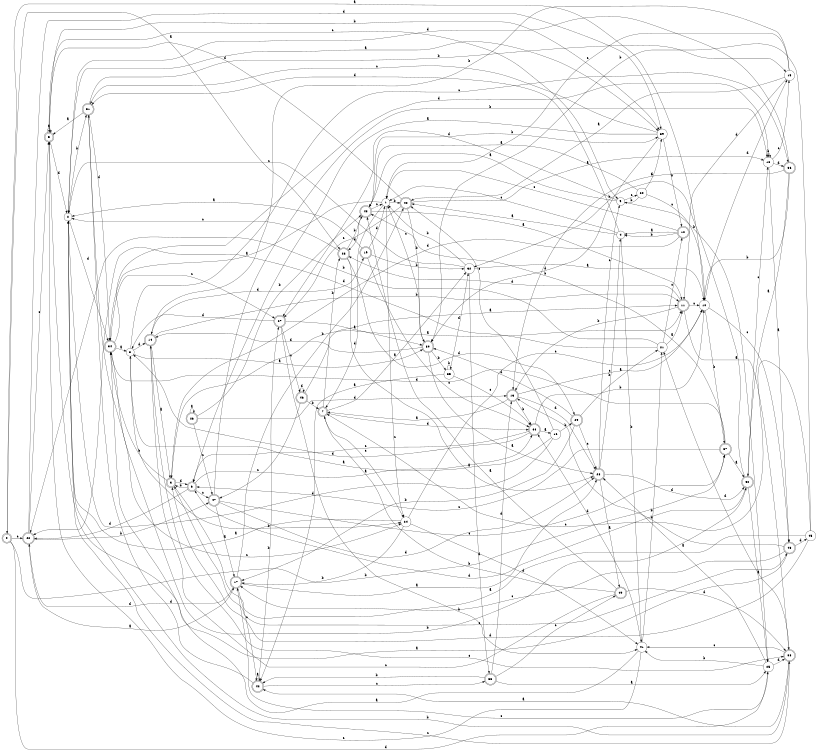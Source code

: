 digraph n41_1 {
__start0 [label="" shape="none"];

rankdir=LR;
size="8,5";

s0 [style="rounded,filled", color="black", fillcolor="white" shape="doublecircle", label="0"];
s1 [style="filled", color="black", fillcolor="white" shape="circle", label="1"];
s2 [style="filled", color="black", fillcolor="white" shape="circle", label="2"];
s3 [style="rounded,filled", color="black", fillcolor="white" shape="doublecircle", label="3"];
s4 [style="filled", color="black", fillcolor="white" shape="circle", label="4"];
s5 [style="rounded,filled", color="black", fillcolor="white" shape="doublecircle", label="5"];
s6 [style="rounded,filled", color="black", fillcolor="white" shape="doublecircle", label="6"];
s7 [style="rounded,filled", color="black", fillcolor="white" shape="doublecircle", label="7"];
s8 [style="filled", color="black", fillcolor="white" shape="circle", label="8"];
s9 [style="filled", color="black", fillcolor="white" shape="circle", label="9"];
s10 [style="filled", color="black", fillcolor="white" shape="circle", label="10"];
s11 [style="rounded,filled", color="black", fillcolor="white" shape="doublecircle", label="11"];
s12 [style="rounded,filled", color="black", fillcolor="white" shape="doublecircle", label="12"];
s13 [style="rounded,filled", color="black", fillcolor="white" shape="doublecircle", label="13"];
s14 [style="rounded,filled", color="black", fillcolor="white" shape="doublecircle", label="14"];
s15 [style="filled", color="black", fillcolor="white" shape="circle", label="15"];
s16 [style="filled", color="black", fillcolor="white" shape="circle", label="16"];
s17 [style="rounded,filled", color="black", fillcolor="white" shape="doublecircle", label="17"];
s18 [style="filled", color="black", fillcolor="white" shape="circle", label="18"];
s19 [style="rounded,filled", color="black", fillcolor="white" shape="doublecircle", label="19"];
s20 [style="filled", color="black", fillcolor="white" shape="circle", label="20"];
s21 [style="filled", color="black", fillcolor="white" shape="circle", label="21"];
s22 [style="rounded,filled", color="black", fillcolor="white" shape="doublecircle", label="22"];
s23 [style="rounded,filled", color="black", fillcolor="white" shape="doublecircle", label="23"];
s24 [style="filled", color="black", fillcolor="white" shape="circle", label="24"];
s25 [style="filled", color="black", fillcolor="white" shape="circle", label="25"];
s26 [style="rounded,filled", color="black", fillcolor="white" shape="doublecircle", label="26"];
s27 [style="rounded,filled", color="black", fillcolor="white" shape="doublecircle", label="27"];
s28 [style="rounded,filled", color="black", fillcolor="white" shape="doublecircle", label="28"];
s29 [style="rounded,filled", color="black", fillcolor="white" shape="doublecircle", label="29"];
s30 [style="rounded,filled", color="black", fillcolor="white" shape="doublecircle", label="30"];
s31 [style="rounded,filled", color="black", fillcolor="white" shape="doublecircle", label="31"];
s32 [style="filled", color="black", fillcolor="white" shape="circle", label="32"];
s33 [style="rounded,filled", color="black", fillcolor="white" shape="doublecircle", label="33"];
s34 [style="rounded,filled", color="black", fillcolor="white" shape="doublecircle", label="34"];
s35 [style="filled", color="black", fillcolor="white" shape="circle", label="35"];
s36 [style="rounded,filled", color="black", fillcolor="white" shape="doublecircle", label="36"];
s37 [style="rounded,filled", color="black", fillcolor="white" shape="doublecircle", label="37"];
s38 [style="rounded,filled", color="black", fillcolor="white" shape="doublecircle", label="38"];
s39 [style="filled", color="black", fillcolor="white" shape="circle", label="39"];
s40 [style="rounded,filled", color="black", fillcolor="white" shape="doublecircle", label="40"];
s41 [style="filled", color="black", fillcolor="white" shape="circle", label="41"];
s42 [style="rounded,filled", color="black", fillcolor="white" shape="doublecircle", label="42"];
s43 [style="rounded,filled", color="black", fillcolor="white" shape="doublecircle", label="43"];
s44 [style="rounded,filled", color="black", fillcolor="white" shape="doublecircle", label="44"];
s45 [style="filled", color="black", fillcolor="white" shape="circle", label="45"];
s46 [style="rounded,filled", color="black", fillcolor="white" shape="doublecircle", label="46"];
s47 [style="rounded,filled", color="black", fillcolor="white" shape="doublecircle", label="47"];
s48 [style="rounded,filled", color="black", fillcolor="white" shape="doublecircle", label="48"];
s49 [style="rounded,filled", color="black", fillcolor="white" shape="doublecircle", label="49"];
s50 [style="rounded,filled", color="black", fillcolor="white" shape="doublecircle", label="50"];
s0 -> s23 [label="a"];
s0 -> s37 [label="b"];
s0 -> s22 [label="c"];
s0 -> s25 [label="d"];
s1 -> s34 [label="a"];
s1 -> s40 [label="b"];
s1 -> s24 [label="c"];
s1 -> s7 [label="d"];
s2 -> s39 [label="a"];
s2 -> s31 [label="b"];
s2 -> s38 [label="c"];
s2 -> s34 [label="d"];
s3 -> s11 [label="a"];
s3 -> s34 [label="b"];
s3 -> s48 [label="c"];
s3 -> s6 [label="d"];
s4 -> s40 [label="a"];
s4 -> s41 [label="b"];
s4 -> s1 [label="c"];
s4 -> s31 [label="d"];
s5 -> s5 [label="a"];
s5 -> s39 [label="b"];
s5 -> s9 [label="c"];
s5 -> s2 [label="d"];
s6 -> s44 [label="a"];
s6 -> s3 [label="b"];
s6 -> s47 [label="c"];
s6 -> s22 [label="d"];
s7 -> s32 [label="a"];
s7 -> s23 [label="b"];
s7 -> s24 [label="c"];
s7 -> s44 [label="d"];
s8 -> s30 [label="a"];
s8 -> s24 [label="b"];
s8 -> s36 [label="c"];
s8 -> s14 [label="d"];
s9 -> s43 [label="a"];
s9 -> s25 [label="b"];
s9 -> s20 [label="c"];
s9 -> s27 [label="d"];
s10 -> s0 [label="a"];
s10 -> s37 [label="b"];
s10 -> s48 [label="c"];
s10 -> s15 [label="d"];
s11 -> s38 [label="a"];
s11 -> s13 [label="b"];
s11 -> s10 [label="c"];
s11 -> s23 [label="d"];
s12 -> s4 [label="a"];
s12 -> s4 [label="b"];
s12 -> s1 [label="c"];
s12 -> s3 [label="d"];
s13 -> s7 [label="a"];
s13 -> s44 [label="b"];
s13 -> s10 [label="c"];
s13 -> s28 [label="d"];
s14 -> s3 [label="a"];
s14 -> s11 [label="b"];
s14 -> s38 [label="c"];
s14 -> s19 [label="d"];
s15 -> s40 [label="a"];
s15 -> s14 [label="b"];
s15 -> s1 [label="c"];
s15 -> s11 [label="d"];
s16 -> s8 [label="a"];
s16 -> s29 [label="b"];
s16 -> s40 [label="c"];
s16 -> s2 [label="d"];
s17 -> s28 [label="a"];
s17 -> s40 [label="b"];
s17 -> s42 [label="c"];
s17 -> s22 [label="d"];
s18 -> s48 [label="a"];
s18 -> s18 [label="b"];
s18 -> s15 [label="c"];
s18 -> s36 [label="d"];
s19 -> s2 [label="a"];
s19 -> s32 [label="b"];
s19 -> s44 [label="c"];
s19 -> s1 [label="d"];
s20 -> s43 [label="a"];
s20 -> s9 [label="b"];
s20 -> s10 [label="c"];
s20 -> s39 [label="d"];
s21 -> s11 [label="a"];
s21 -> s22 [label="b"];
s21 -> s12 [label="c"];
s21 -> s22 [label="d"];
s22 -> s17 [label="a"];
s22 -> s47 [label="b"];
s22 -> s5 [label="c"];
s22 -> s39 [label="d"];
s23 -> s28 [label="a"];
s23 -> s43 [label="b"];
s23 -> s2 [label="c"];
s23 -> s29 [label="d"];
s24 -> s2 [label="a"];
s24 -> s17 [label="b"];
s24 -> s10 [label="c"];
s24 -> s41 [label="d"];
s25 -> s28 [label="a"];
s25 -> s41 [label="b"];
s25 -> s17 [label="c"];
s25 -> s38 [label="d"];
s26 -> s26 [label="a"];
s26 -> s43 [label="b"];
s26 -> s47 [label="c"];
s26 -> s13 [label="d"];
s27 -> s30 [label="a"];
s27 -> s41 [label="b"];
s27 -> s46 [label="c"];
s27 -> s8 [label="d"];
s28 -> s49 [label="a"];
s28 -> s4 [label="b"];
s28 -> s9 [label="c"];
s28 -> s50 [label="d"];
s29 -> s21 [label="a"];
s29 -> s17 [label="b"];
s29 -> s28 [label="c"];
s29 -> s30 [label="d"];
s30 -> s28 [label="a"];
s30 -> s35 [label="b"];
s30 -> s1 [label="c"];
s30 -> s14 [label="d"];
s31 -> s5 [label="a"];
s31 -> s15 [label="b"];
s31 -> s24 [label="c"];
s31 -> s34 [label="d"];
s32 -> s10 [label="a"];
s32 -> s1 [label="b"];
s32 -> s2 [label="c"];
s32 -> s33 [label="d"];
s33 -> s25 [label="a"];
s33 -> s42 [label="b"];
s33 -> s49 [label="c"];
s33 -> s13 [label="d"];
s34 -> s8 [label="a"];
s34 -> s50 [label="b"];
s34 -> s27 [label="c"];
s34 -> s18 [label="d"];
s35 -> s42 [label="a"];
s35 -> s35 [label="b"];
s35 -> s44 [label="c"];
s35 -> s32 [label="d"];
s36 -> s50 [label="a"];
s36 -> s10 [label="b"];
s36 -> s13 [label="c"];
s36 -> s2 [label="d"];
s37 -> s50 [label="a"];
s37 -> s43 [label="b"];
s37 -> s6 [label="c"];
s37 -> s34 [label="d"];
s38 -> s42 [label="a"];
s38 -> s2 [label="b"];
s38 -> s41 [label="c"];
s38 -> s21 [label="d"];
s39 -> s6 [label="a"];
s39 -> s12 [label="b"];
s39 -> s31 [label="c"];
s39 -> s30 [label="d"];
s40 -> s18 [label="a"];
s40 -> s30 [label="b"];
s40 -> s27 [label="c"];
s40 -> s5 [label="d"];
s41 -> s34 [label="a"];
s41 -> s21 [label="b"];
s41 -> s5 [label="c"];
s41 -> s44 [label="d"];
s42 -> s42 [label="a"];
s42 -> s27 [label="b"];
s42 -> s33 [label="c"];
s42 -> s31 [label="d"];
s43 -> s11 [label="a"];
s43 -> s39 [label="b"];
s43 -> s1 [label="c"];
s43 -> s23 [label="d"];
s44 -> s16 [label="a"];
s44 -> s10 [label="b"];
s44 -> s6 [label="c"];
s44 -> s8 [label="d"];
s45 -> s3 [label="a"];
s45 -> s30 [label="b"];
s45 -> s7 [label="c"];
s45 -> s3 [label="d"];
s46 -> s11 [label="a"];
s46 -> s7 [label="b"];
s46 -> s47 [label="c"];
s46 -> s46 [label="d"];
s47 -> s17 [label="a"];
s47 -> s18 [label="b"];
s47 -> s37 [label="c"];
s47 -> s28 [label="d"];
s48 -> s5 [label="a"];
s48 -> s13 [label="b"];
s48 -> s17 [label="c"];
s48 -> s45 [label="d"];
s49 -> s43 [label="a"];
s49 -> s7 [label="b"];
s49 -> s14 [label="c"];
s49 -> s38 [label="d"];
s50 -> s25 [label="a"];
s50 -> s32 [label="b"];
s50 -> s18 [label="c"];
s50 -> s6 [label="d"];

}